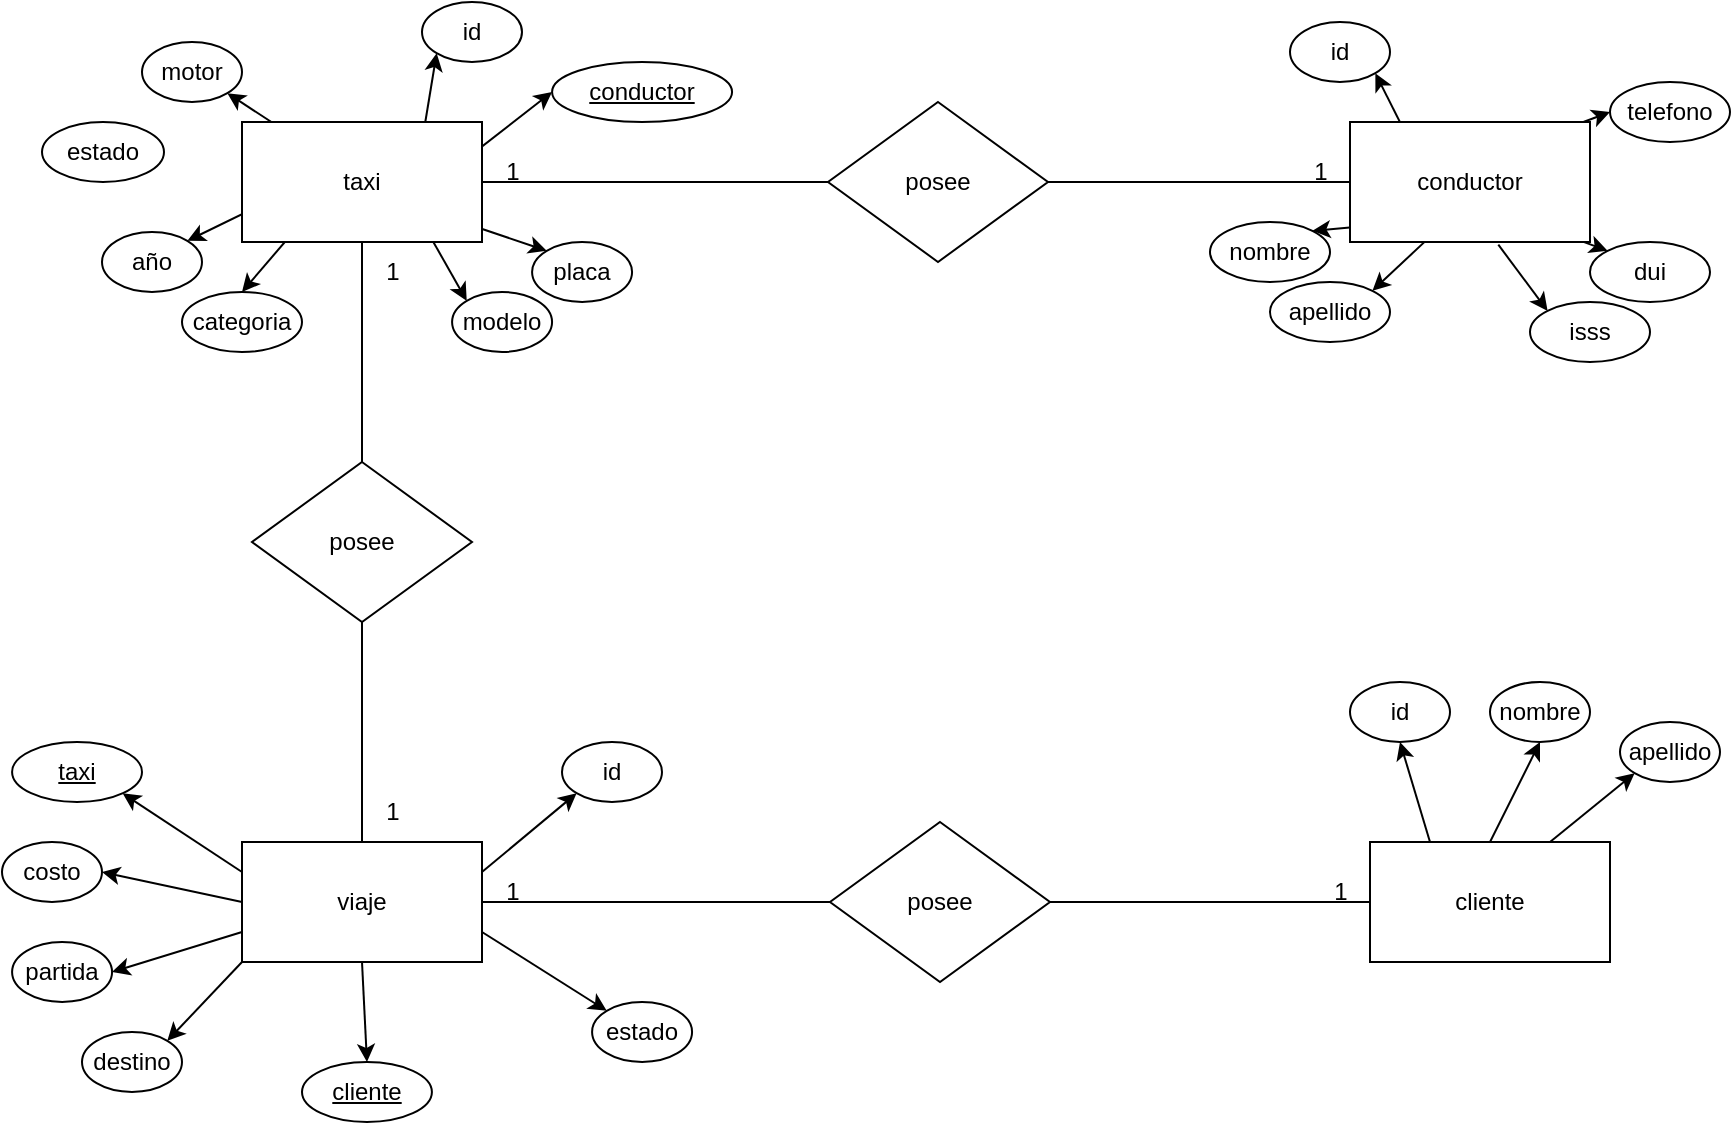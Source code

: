 <mxfile version="21.3.8" type="device">
  <diagram name="Página-1" id="SLNa2xcsbzxxYzla1GnT">
    <mxGraphModel dx="1427" dy="327" grid="1" gridSize="10" guides="1" tooltips="1" connect="1" arrows="1" fold="1" page="1" pageScale="1" pageWidth="827" pageHeight="1169" math="0" shadow="0">
      <root>
        <mxCell id="0" />
        <mxCell id="1" parent="0" />
        <mxCell id="sKR88UAGinRUUBGoJXxX-2" value="id" style="ellipse;whiteSpace=wrap;html=1;" vertex="1" parent="1">
          <mxGeometry x="-210" y="300" width="50" height="30" as="geometry" />
        </mxCell>
        <mxCell id="sKR88UAGinRUUBGoJXxX-5" value="" style="endArrow=classic;html=1;rounded=0;exitX=1;exitY=0;exitDx=0;exitDy=0;entryX=0;entryY=1;entryDx=0;entryDy=0;" edge="1" parent="1" target="sKR88UAGinRUUBGoJXxX-2">
          <mxGeometry width="50" height="50" relative="1" as="geometry">
            <mxPoint x="-210" y="370" as="sourcePoint" />
            <mxPoint x="-100" y="420" as="targetPoint" />
          </mxGeometry>
        </mxCell>
        <mxCell id="sKR88UAGinRUUBGoJXxX-6" value="placa" style="ellipse;whiteSpace=wrap;html=1;" vertex="1" parent="1">
          <mxGeometry x="-154.96" y="420" width="50" height="30" as="geometry" />
        </mxCell>
        <mxCell id="sKR88UAGinRUUBGoJXxX-7" value="" style="endArrow=classic;html=1;rounded=0;exitX=0.868;exitY=0.625;exitDx=0;exitDy=0;entryX=0;entryY=0;entryDx=0;entryDy=0;exitPerimeter=0;" edge="1" parent="1" target="sKR88UAGinRUUBGoJXxX-6">
          <mxGeometry width="50" height="50" relative="1" as="geometry">
            <mxPoint x="-205.04" y="405" as="sourcePoint" />
            <mxPoint x="-172.2" y="351" as="targetPoint" />
          </mxGeometry>
        </mxCell>
        <mxCell id="sKR88UAGinRUUBGoJXxX-8" value="motor" style="ellipse;whiteSpace=wrap;html=1;" vertex="1" parent="1">
          <mxGeometry x="-350" y="320" width="50" height="30" as="geometry" />
        </mxCell>
        <mxCell id="sKR88UAGinRUUBGoJXxX-11" value="" style="endArrow=classic;html=1;rounded=0;entryX=1;entryY=1;entryDx=0;entryDy=0;" edge="1" parent="1" target="sKR88UAGinRUUBGoJXxX-8">
          <mxGeometry width="50" height="50" relative="1" as="geometry">
            <mxPoint x="-270" y="370" as="sourcePoint" />
            <mxPoint x="-100" y="420" as="targetPoint" />
          </mxGeometry>
        </mxCell>
        <mxCell id="sKR88UAGinRUUBGoJXxX-12" value="modelo" style="ellipse;whiteSpace=wrap;html=1;" vertex="1" parent="1">
          <mxGeometry x="-194.96" y="445" width="50" height="30" as="geometry" />
        </mxCell>
        <mxCell id="sKR88UAGinRUUBGoJXxX-13" value="" style="endArrow=classic;html=1;rounded=0;exitX=1;exitY=1;exitDx=0;exitDy=0;entryX=0;entryY=0;entryDx=0;entryDy=0;" edge="1" parent="1" target="sKR88UAGinRUUBGoJXxX-12">
          <mxGeometry width="50" height="50" relative="1" as="geometry">
            <mxPoint x="-210" y="410.0" as="sourcePoint" />
            <mxPoint x="-85.76" y="415" as="targetPoint" />
          </mxGeometry>
        </mxCell>
        <mxCell id="sKR88UAGinRUUBGoJXxX-14" value="año" style="ellipse;whiteSpace=wrap;html=1;" vertex="1" parent="1">
          <mxGeometry x="-370" y="415" width="50" height="30" as="geometry" />
        </mxCell>
        <mxCell id="sKR88UAGinRUUBGoJXxX-15" value="categoria" style="ellipse;whiteSpace=wrap;html=1;" vertex="1" parent="1">
          <mxGeometry x="-330" y="445" width="60" height="30" as="geometry" />
        </mxCell>
        <mxCell id="sKR88UAGinRUUBGoJXxX-16" value="" style="endArrow=classic;html=1;rounded=0;exitX=0;exitY=1;exitDx=0;exitDy=0;entryX=0.5;entryY=0;entryDx=0;entryDy=0;" edge="1" parent="1" target="sKR88UAGinRUUBGoJXxX-15">
          <mxGeometry width="50" height="50" relative="1" as="geometry">
            <mxPoint x="-270" y="410.0" as="sourcePoint" />
            <mxPoint x="-100" y="360" as="targetPoint" />
          </mxGeometry>
        </mxCell>
        <mxCell id="sKR88UAGinRUUBGoJXxX-17" value="" style="endArrow=classic;html=1;rounded=0;exitX=0.115;exitY=0.618;exitDx=0;exitDy=0;exitPerimeter=0;entryX=1;entryY=0;entryDx=0;entryDy=0;" edge="1" parent="1" target="sKR88UAGinRUUBGoJXxX-14">
          <mxGeometry width="50" height="50" relative="1" as="geometry">
            <mxPoint x="-286.2" y="399.44" as="sourcePoint" />
            <mxPoint x="-340" y="350" as="targetPoint" />
          </mxGeometry>
        </mxCell>
        <mxCell id="sKR88UAGinRUUBGoJXxX-18" value="&lt;u&gt;conductor&lt;/u&gt;" style="ellipse;whiteSpace=wrap;html=1;" vertex="1" parent="1">
          <mxGeometry x="-144.96" y="330" width="90" height="30" as="geometry" />
        </mxCell>
        <mxCell id="sKR88UAGinRUUBGoJXxX-19" value="" style="endArrow=classic;html=1;rounded=0;exitX=0.892;exitY=0.404;exitDx=0;exitDy=0;exitPerimeter=0;entryX=0;entryY=0.5;entryDx=0;entryDy=0;" edge="1" parent="1" target="sKR88UAGinRUUBGoJXxX-18">
          <mxGeometry width="50" height="50" relative="1" as="geometry">
            <mxPoint x="-192.96" y="382.32" as="sourcePoint" />
            <mxPoint x="-30" y="400" as="targetPoint" />
          </mxGeometry>
        </mxCell>
        <mxCell id="sKR88UAGinRUUBGoJXxX-21" value="id" style="ellipse;whiteSpace=wrap;html=1;" vertex="1" parent="1">
          <mxGeometry x="224" y="310" width="50" height="30" as="geometry" />
        </mxCell>
        <mxCell id="sKR88UAGinRUUBGoJXxX-22" value="nombre" style="ellipse;whiteSpace=wrap;html=1;" vertex="1" parent="1">
          <mxGeometry x="184" y="410" width="60" height="30" as="geometry" />
        </mxCell>
        <mxCell id="sKR88UAGinRUUBGoJXxX-23" value="apellido" style="ellipse;whiteSpace=wrap;html=1;" vertex="1" parent="1">
          <mxGeometry x="214" y="440" width="60" height="30" as="geometry" />
        </mxCell>
        <mxCell id="sKR88UAGinRUUBGoJXxX-24" value="dui" style="ellipse;whiteSpace=wrap;html=1;" vertex="1" parent="1">
          <mxGeometry x="374" y="420" width="60" height="30" as="geometry" />
        </mxCell>
        <mxCell id="sKR88UAGinRUUBGoJXxX-25" value="isss" style="ellipse;whiteSpace=wrap;html=1;" vertex="1" parent="1">
          <mxGeometry x="344" y="450" width="60" height="30" as="geometry" />
        </mxCell>
        <mxCell id="sKR88UAGinRUUBGoJXxX-26" value="telefono" style="ellipse;whiteSpace=wrap;html=1;" vertex="1" parent="1">
          <mxGeometry x="384" y="340" width="60" height="30" as="geometry" />
        </mxCell>
        <mxCell id="sKR88UAGinRUUBGoJXxX-27" value="estado" style="ellipse;whiteSpace=wrap;html=1;" vertex="1" parent="1">
          <mxGeometry x="-400" y="360" width="61" height="30" as="geometry" />
        </mxCell>
        <mxCell id="sKR88UAGinRUUBGoJXxX-29" value="" style="endArrow=classic;html=1;rounded=0;exitX=0;exitY=0;exitDx=0;exitDy=0;entryX=1;entryY=1;entryDx=0;entryDy=0;" edge="1" parent="1" target="sKR88UAGinRUUBGoJXxX-21">
          <mxGeometry width="50" height="50" relative="1" as="geometry">
            <mxPoint x="284" y="370" as="sourcePoint" />
            <mxPoint x="344" y="290" as="targetPoint" />
          </mxGeometry>
        </mxCell>
        <mxCell id="sKR88UAGinRUUBGoJXxX-32" value="" style="endArrow=classic;html=1;rounded=0;exitX=0;exitY=1;exitDx=0;exitDy=0;entryX=1;entryY=0;entryDx=0;entryDy=0;" edge="1" parent="1" target="sKR88UAGinRUUBGoJXxX-22">
          <mxGeometry width="50" height="50" relative="1" as="geometry">
            <mxPoint x="284" y="410.0" as="sourcePoint" />
            <mxPoint x="244" y="360" as="targetPoint" />
          </mxGeometry>
        </mxCell>
        <mxCell id="sKR88UAGinRUUBGoJXxX-33" value="" style="endArrow=classic;html=1;rounded=0;exitX=0.313;exitY=0.871;exitDx=0;exitDy=0;exitPerimeter=0;entryX=1;entryY=0;entryDx=0;entryDy=0;" edge="1" parent="1" target="sKR88UAGinRUUBGoJXxX-23">
          <mxGeometry width="50" height="50" relative="1" as="geometry">
            <mxPoint x="291.56" y="419.68" as="sourcePoint" />
            <mxPoint x="194" y="520" as="targetPoint" />
          </mxGeometry>
        </mxCell>
        <mxCell id="sKR88UAGinRUUBGoJXxX-35" value="" style="endArrow=classic;html=1;rounded=0;exitX=1;exitY=0;exitDx=0;exitDy=0;entryX=0;entryY=0.5;entryDx=0;entryDy=0;" edge="1" parent="1" target="sKR88UAGinRUUBGoJXxX-26">
          <mxGeometry width="50" height="50" relative="1" as="geometry">
            <mxPoint x="344" y="370" as="sourcePoint" />
            <mxPoint x="484" y="370" as="targetPoint" />
          </mxGeometry>
        </mxCell>
        <mxCell id="sKR88UAGinRUUBGoJXxX-36" value="" style="endArrow=classic;html=1;rounded=0;exitX=0.618;exitY=0.892;exitDx=0;exitDy=0;exitPerimeter=0;entryX=0;entryY=0;entryDx=0;entryDy=0;" edge="1" parent="1" target="sKR88UAGinRUUBGoJXxX-25">
          <mxGeometry width="50" height="50" relative="1" as="geometry">
            <mxPoint x="328.16" y="421.36" as="sourcePoint" />
            <mxPoint x="374" y="500" as="targetPoint" />
          </mxGeometry>
        </mxCell>
        <mxCell id="sKR88UAGinRUUBGoJXxX-37" value="" style="endArrow=classic;html=1;rounded=0;exitX=1;exitY=1;exitDx=0;exitDy=0;entryX=0;entryY=0;entryDx=0;entryDy=0;" edge="1" parent="1" target="sKR88UAGinRUUBGoJXxX-24">
          <mxGeometry width="50" height="50" relative="1" as="geometry">
            <mxPoint x="344" y="410.0" as="sourcePoint" />
            <mxPoint x="444" y="490" as="targetPoint" />
          </mxGeometry>
        </mxCell>
        <mxCell id="sKR88UAGinRUUBGoJXxX-39" value="taxi" style="rounded=0;whiteSpace=wrap;html=1;" vertex="1" parent="1">
          <mxGeometry x="-300" y="360" width="120" height="60" as="geometry" />
        </mxCell>
        <mxCell id="sKR88UAGinRUUBGoJXxX-40" value="conductor" style="rounded=0;whiteSpace=wrap;html=1;" vertex="1" parent="1">
          <mxGeometry x="254" y="360" width="120" height="60" as="geometry" />
        </mxCell>
        <mxCell id="sKR88UAGinRUUBGoJXxX-41" value="posee" style="rhombus;whiteSpace=wrap;html=1;" vertex="1" parent="1">
          <mxGeometry x="-7" y="350" width="110" height="80" as="geometry" />
        </mxCell>
        <mxCell id="sKR88UAGinRUUBGoJXxX-43" value="" style="endArrow=none;html=1;rounded=0;exitX=1;exitY=0.5;exitDx=0;exitDy=0;entryX=0;entryY=0.5;entryDx=0;entryDy=0;" edge="1" parent="1" source="sKR88UAGinRUUBGoJXxX-39" target="sKR88UAGinRUUBGoJXxX-41">
          <mxGeometry width="50" height="50" relative="1" as="geometry">
            <mxPoint x="-70" y="420" as="sourcePoint" />
            <mxPoint x="-20" y="370" as="targetPoint" />
          </mxGeometry>
        </mxCell>
        <mxCell id="sKR88UAGinRUUBGoJXxX-44" value="" style="endArrow=none;html=1;rounded=0;exitX=1;exitY=0.5;exitDx=0;exitDy=0;entryX=0;entryY=0.5;entryDx=0;entryDy=0;" edge="1" parent="1" source="sKR88UAGinRUUBGoJXxX-41" target="sKR88UAGinRUUBGoJXxX-40">
          <mxGeometry width="50" height="50" relative="1" as="geometry">
            <mxPoint x="143" y="390" as="sourcePoint" />
            <mxPoint x="193" y="340" as="targetPoint" />
          </mxGeometry>
        </mxCell>
        <mxCell id="sKR88UAGinRUUBGoJXxX-45" value="1" style="text;html=1;align=center;verticalAlign=middle;resizable=0;points=[];autosize=1;strokeColor=none;fillColor=none;" vertex="1" parent="1">
          <mxGeometry x="-180" y="370" width="30" height="30" as="geometry" />
        </mxCell>
        <mxCell id="sKR88UAGinRUUBGoJXxX-46" value="1" style="text;html=1;align=center;verticalAlign=middle;resizable=0;points=[];autosize=1;strokeColor=none;fillColor=none;" vertex="1" parent="1">
          <mxGeometry x="224" y="370" width="30" height="30" as="geometry" />
        </mxCell>
        <mxCell id="sKR88UAGinRUUBGoJXxX-47" value="viaje" style="rounded=0;whiteSpace=wrap;html=1;" vertex="1" parent="1">
          <mxGeometry x="-300" y="720" width="120" height="60" as="geometry" />
        </mxCell>
        <mxCell id="sKR88UAGinRUUBGoJXxX-48" value="cliente" style="rounded=0;whiteSpace=wrap;html=1;" vertex="1" parent="1">
          <mxGeometry x="264" y="720" width="120" height="60" as="geometry" />
        </mxCell>
        <mxCell id="sKR88UAGinRUUBGoJXxX-49" value="posee" style="rhombus;whiteSpace=wrap;html=1;" vertex="1" parent="1">
          <mxGeometry x="-295" y="530" width="110" height="80" as="geometry" />
        </mxCell>
        <mxCell id="sKR88UAGinRUUBGoJXxX-51" value="" style="endArrow=none;html=1;rounded=0;exitX=0.5;exitY=1;exitDx=0;exitDy=0;entryX=0.5;entryY=0;entryDx=0;entryDy=0;" edge="1" parent="1" source="sKR88UAGinRUUBGoJXxX-39" target="sKR88UAGinRUUBGoJXxX-49">
          <mxGeometry width="50" height="50" relative="1" as="geometry">
            <mxPoint x="-250" y="520" as="sourcePoint" />
            <mxPoint x="-200" y="470" as="targetPoint" />
          </mxGeometry>
        </mxCell>
        <mxCell id="sKR88UAGinRUUBGoJXxX-52" value="" style="endArrow=none;html=1;rounded=0;entryX=0.5;entryY=1;entryDx=0;entryDy=0;exitX=0.5;exitY=0;exitDx=0;exitDy=0;" edge="1" parent="1" source="sKR88UAGinRUUBGoJXxX-47" target="sKR88UAGinRUUBGoJXxX-49">
          <mxGeometry width="50" height="50" relative="1" as="geometry">
            <mxPoint x="-240" y="690" as="sourcePoint" />
            <mxPoint x="-190" y="640" as="targetPoint" />
          </mxGeometry>
        </mxCell>
        <mxCell id="sKR88UAGinRUUBGoJXxX-53" value="1" style="text;html=1;align=center;verticalAlign=middle;resizable=0;points=[];autosize=1;strokeColor=none;fillColor=none;" vertex="1" parent="1">
          <mxGeometry x="-240" y="420" width="30" height="30" as="geometry" />
        </mxCell>
        <mxCell id="sKR88UAGinRUUBGoJXxX-54" value="1" style="text;html=1;align=center;verticalAlign=middle;resizable=0;points=[];autosize=1;strokeColor=none;fillColor=none;" vertex="1" parent="1">
          <mxGeometry x="-240" y="690" width="30" height="30" as="geometry" />
        </mxCell>
        <mxCell id="sKR88UAGinRUUBGoJXxX-55" value="id" style="ellipse;whiteSpace=wrap;html=1;" vertex="1" parent="1">
          <mxGeometry x="-140" y="670" width="50" height="30" as="geometry" />
        </mxCell>
        <mxCell id="sKR88UAGinRUUBGoJXxX-57" value="" style="endArrow=classic;html=1;rounded=0;exitX=1;exitY=0.25;exitDx=0;exitDy=0;entryX=0;entryY=1;entryDx=0;entryDy=0;" edge="1" parent="1" source="sKR88UAGinRUUBGoJXxX-47" target="sKR88UAGinRUUBGoJXxX-55">
          <mxGeometry width="50" height="50" relative="1" as="geometry">
            <mxPoint x="-170" y="770" as="sourcePoint" />
            <mxPoint x="-120" y="720" as="targetPoint" />
          </mxGeometry>
        </mxCell>
        <mxCell id="sKR88UAGinRUUBGoJXxX-58" value="cliente" style="ellipse;whiteSpace=wrap;html=1;fontStyle=4" vertex="1" parent="1">
          <mxGeometry x="-270" y="830" width="64.96" height="30" as="geometry" />
        </mxCell>
        <mxCell id="sKR88UAGinRUUBGoJXxX-59" value="" style="endArrow=classic;html=1;rounded=0;exitX=0.5;exitY=1;exitDx=0;exitDy=0;entryX=0.5;entryY=0;entryDx=0;entryDy=0;" edge="1" parent="1" source="sKR88UAGinRUUBGoJXxX-47" target="sKR88UAGinRUUBGoJXxX-58">
          <mxGeometry width="50" height="50" relative="1" as="geometry">
            <mxPoint x="40" y="660" as="sourcePoint" />
            <mxPoint x="90" y="610" as="targetPoint" />
          </mxGeometry>
        </mxCell>
        <mxCell id="sKR88UAGinRUUBGoJXxX-60" value="taxi" style="ellipse;whiteSpace=wrap;html=1;fontStyle=4" vertex="1" parent="1">
          <mxGeometry x="-414.96" y="670" width="64.96" height="30" as="geometry" />
        </mxCell>
        <mxCell id="sKR88UAGinRUUBGoJXxX-61" value="" style="endArrow=classic;html=1;rounded=0;entryX=1;entryY=1;entryDx=0;entryDy=0;exitX=0;exitY=0.25;exitDx=0;exitDy=0;" edge="1" parent="1" source="sKR88UAGinRUUBGoJXxX-47" target="sKR88UAGinRUUBGoJXxX-60">
          <mxGeometry width="50" height="50" relative="1" as="geometry">
            <mxPoint x="-340" y="740" as="sourcePoint" />
            <mxPoint x="-290" y="690" as="targetPoint" />
          </mxGeometry>
        </mxCell>
        <mxCell id="sKR88UAGinRUUBGoJXxX-62" value="costo" style="ellipse;whiteSpace=wrap;html=1;" vertex="1" parent="1">
          <mxGeometry x="-420" y="720" width="50" height="30" as="geometry" />
        </mxCell>
        <mxCell id="sKR88UAGinRUUBGoJXxX-63" value="" style="endArrow=classic;html=1;rounded=0;entryX=1;entryY=0.5;entryDx=0;entryDy=0;exitX=0;exitY=0.5;exitDx=0;exitDy=0;" edge="1" parent="1" source="sKR88UAGinRUUBGoJXxX-47" target="sKR88UAGinRUUBGoJXxX-62">
          <mxGeometry width="50" height="50" relative="1" as="geometry">
            <mxPoint x="-350" y="830" as="sourcePoint" />
            <mxPoint x="-300" y="780" as="targetPoint" />
          </mxGeometry>
        </mxCell>
        <mxCell id="sKR88UAGinRUUBGoJXxX-64" value="estado" style="ellipse;whiteSpace=wrap;html=1;" vertex="1" parent="1">
          <mxGeometry x="-124.96" y="800" width="50" height="30" as="geometry" />
        </mxCell>
        <mxCell id="sKR88UAGinRUUBGoJXxX-65" value="" style="endArrow=classic;html=1;rounded=0;exitX=1;exitY=0.75;exitDx=0;exitDy=0;entryX=0;entryY=0;entryDx=0;entryDy=0;" edge="1" parent="1" source="sKR88UAGinRUUBGoJXxX-47" target="sKR88UAGinRUUBGoJXxX-64">
          <mxGeometry width="50" height="50" relative="1" as="geometry">
            <mxPoint x="-120" y="780" as="sourcePoint" />
            <mxPoint x="-70" y="730" as="targetPoint" />
          </mxGeometry>
        </mxCell>
        <mxCell id="sKR88UAGinRUUBGoJXxX-66" value="partida" style="ellipse;whiteSpace=wrap;html=1;" vertex="1" parent="1">
          <mxGeometry x="-414.96" y="770" width="50" height="30" as="geometry" />
        </mxCell>
        <mxCell id="sKR88UAGinRUUBGoJXxX-67" value="destino" style="ellipse;whiteSpace=wrap;html=1;" vertex="1" parent="1">
          <mxGeometry x="-380" y="815" width="50" height="30" as="geometry" />
        </mxCell>
        <mxCell id="sKR88UAGinRUUBGoJXxX-68" value="" style="endArrow=classic;html=1;rounded=0;entryX=1;entryY=0.5;entryDx=0;entryDy=0;exitX=0;exitY=0.75;exitDx=0;exitDy=0;" edge="1" parent="1" source="sKR88UAGinRUUBGoJXxX-47" target="sKR88UAGinRUUBGoJXxX-66">
          <mxGeometry width="50" height="50" relative="1" as="geometry">
            <mxPoint x="-260" y="900" as="sourcePoint" />
            <mxPoint x="-210" y="850" as="targetPoint" />
          </mxGeometry>
        </mxCell>
        <mxCell id="sKR88UAGinRUUBGoJXxX-69" value="" style="endArrow=classic;html=1;rounded=0;entryX=1;entryY=0;entryDx=0;entryDy=0;exitX=0;exitY=1;exitDx=0;exitDy=0;" edge="1" parent="1" source="sKR88UAGinRUUBGoJXxX-47" target="sKR88UAGinRUUBGoJXxX-67">
          <mxGeometry width="50" height="50" relative="1" as="geometry">
            <mxPoint x="-270" y="880" as="sourcePoint" />
            <mxPoint x="-220" y="830" as="targetPoint" />
          </mxGeometry>
        </mxCell>
        <mxCell id="sKR88UAGinRUUBGoJXxX-70" value="posee" style="rhombus;whiteSpace=wrap;html=1;" vertex="1" parent="1">
          <mxGeometry x="-6" y="710" width="110" height="80" as="geometry" />
        </mxCell>
        <mxCell id="sKR88UAGinRUUBGoJXxX-71" value="" style="endArrow=none;html=1;rounded=0;exitX=1;exitY=0.5;exitDx=0;exitDy=0;entryX=0;entryY=0.5;entryDx=0;entryDy=0;" edge="1" parent="1" source="sKR88UAGinRUUBGoJXxX-47" target="sKR88UAGinRUUBGoJXxX-70">
          <mxGeometry width="50" height="50" relative="1" as="geometry">
            <mxPoint x="-80" y="780" as="sourcePoint" />
            <mxPoint x="-30" y="730" as="targetPoint" />
          </mxGeometry>
        </mxCell>
        <mxCell id="sKR88UAGinRUUBGoJXxX-72" value="" style="endArrow=none;html=1;rounded=0;exitX=1;exitY=0.5;exitDx=0;exitDy=0;entryX=0;entryY=0.5;entryDx=0;entryDy=0;" edge="1" parent="1" source="sKR88UAGinRUUBGoJXxX-70" target="sKR88UAGinRUUBGoJXxX-48">
          <mxGeometry width="50" height="50" relative="1" as="geometry">
            <mxPoint x="154" y="740" as="sourcePoint" />
            <mxPoint x="204" y="690" as="targetPoint" />
          </mxGeometry>
        </mxCell>
        <mxCell id="sKR88UAGinRUUBGoJXxX-73" value="1" style="text;html=1;align=center;verticalAlign=middle;resizable=0;points=[];autosize=1;strokeColor=none;fillColor=none;" vertex="1" parent="1">
          <mxGeometry x="-180" y="730" width="30" height="30" as="geometry" />
        </mxCell>
        <mxCell id="sKR88UAGinRUUBGoJXxX-74" value="1" style="text;html=1;align=center;verticalAlign=middle;resizable=0;points=[];autosize=1;strokeColor=none;fillColor=none;" vertex="1" parent="1">
          <mxGeometry x="234" y="730" width="30" height="30" as="geometry" />
        </mxCell>
        <mxCell id="sKR88UAGinRUUBGoJXxX-75" value="id" style="ellipse;whiteSpace=wrap;html=1;" vertex="1" parent="1">
          <mxGeometry x="254" y="640" width="50" height="30" as="geometry" />
        </mxCell>
        <mxCell id="sKR88UAGinRUUBGoJXxX-76" value="" style="endArrow=classic;html=1;rounded=0;entryX=0.5;entryY=1;entryDx=0;entryDy=0;exitX=0.25;exitY=0;exitDx=0;exitDy=0;" edge="1" parent="1" source="sKR88UAGinRUUBGoJXxX-48" target="sKR88UAGinRUUBGoJXxX-75">
          <mxGeometry width="50" height="50" relative="1" as="geometry">
            <mxPoint x="335" y="730" as="sourcePoint" />
            <mxPoint x="385" y="680" as="targetPoint" />
          </mxGeometry>
        </mxCell>
        <mxCell id="sKR88UAGinRUUBGoJXxX-77" value="nombre" style="ellipse;whiteSpace=wrap;html=1;" vertex="1" parent="1">
          <mxGeometry x="324" y="640" width="50" height="30" as="geometry" />
        </mxCell>
        <mxCell id="sKR88UAGinRUUBGoJXxX-78" value="apellido" style="ellipse;whiteSpace=wrap;html=1;" vertex="1" parent="1">
          <mxGeometry x="389" y="660" width="50" height="30" as="geometry" />
        </mxCell>
        <mxCell id="sKR88UAGinRUUBGoJXxX-79" value="" style="endArrow=classic;html=1;rounded=0;exitX=0.5;exitY=0;exitDx=0;exitDy=0;entryX=0.5;entryY=1;entryDx=0;entryDy=0;" edge="1" parent="1" source="sKR88UAGinRUUBGoJXxX-48" target="sKR88UAGinRUUBGoJXxX-77">
          <mxGeometry width="50" height="50" relative="1" as="geometry">
            <mxPoint x="365" y="890" as="sourcePoint" />
            <mxPoint x="415" y="840" as="targetPoint" />
          </mxGeometry>
        </mxCell>
        <mxCell id="sKR88UAGinRUUBGoJXxX-80" value="" style="endArrow=classic;html=1;rounded=0;exitX=0.75;exitY=0;exitDx=0;exitDy=0;entryX=0;entryY=1;entryDx=0;entryDy=0;" edge="1" parent="1" source="sKR88UAGinRUUBGoJXxX-48" target="sKR88UAGinRUUBGoJXxX-78">
          <mxGeometry width="50" height="50" relative="1" as="geometry">
            <mxPoint x="445" y="820" as="sourcePoint" />
            <mxPoint x="495" y="770" as="targetPoint" />
          </mxGeometry>
        </mxCell>
      </root>
    </mxGraphModel>
  </diagram>
</mxfile>
